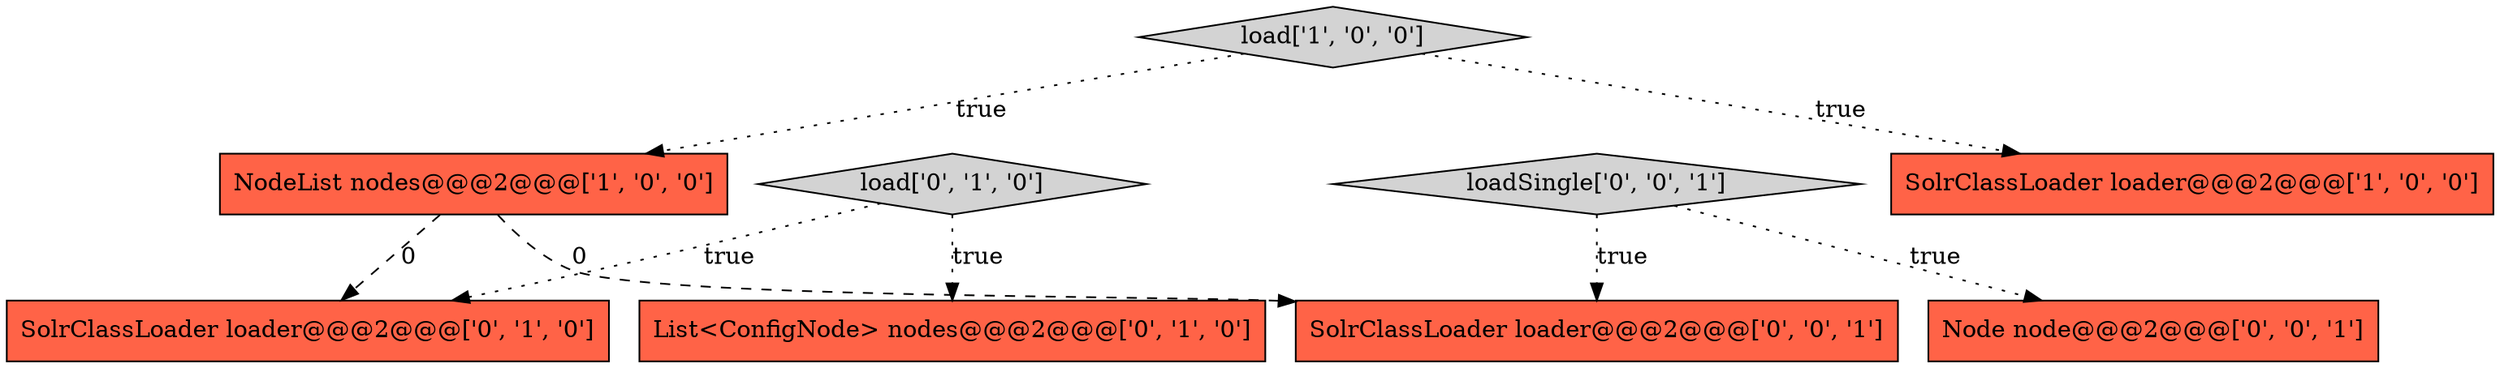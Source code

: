 digraph {
2 [style = filled, label = "load['1', '0', '0']", fillcolor = lightgray, shape = diamond image = "AAA0AAABBB1BBB"];
5 [style = filled, label = "SolrClassLoader loader@@@2@@@['0', '1', '0']", fillcolor = tomato, shape = box image = "AAA1AAABBB2BBB"];
8 [style = filled, label = "SolrClassLoader loader@@@2@@@['0', '0', '1']", fillcolor = tomato, shape = box image = "AAA0AAABBB3BBB"];
6 [style = filled, label = "loadSingle['0', '0', '1']", fillcolor = lightgray, shape = diamond image = "AAA0AAABBB3BBB"];
7 [style = filled, label = "Node node@@@2@@@['0', '0', '1']", fillcolor = tomato, shape = box image = "AAA0AAABBB3BBB"];
3 [style = filled, label = "List<ConfigNode> nodes@@@2@@@['0', '1', '0']", fillcolor = tomato, shape = box image = "AAA0AAABBB2BBB"];
1 [style = filled, label = "NodeList nodes@@@2@@@['1', '0', '0']", fillcolor = tomato, shape = box image = "AAA1AAABBB1BBB"];
4 [style = filled, label = "load['0', '1', '0']", fillcolor = lightgray, shape = diamond image = "AAA0AAABBB2BBB"];
0 [style = filled, label = "SolrClassLoader loader@@@2@@@['1', '0', '0']", fillcolor = tomato, shape = box image = "AAA0AAABBB1BBB"];
4->5 [style = dotted, label="true"];
1->8 [style = dashed, label="0"];
2->0 [style = dotted, label="true"];
4->3 [style = dotted, label="true"];
1->5 [style = dashed, label="0"];
2->1 [style = dotted, label="true"];
6->8 [style = dotted, label="true"];
6->7 [style = dotted, label="true"];
}
